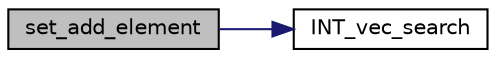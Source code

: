 digraph "set_add_element"
{
  edge [fontname="Helvetica",fontsize="10",labelfontname="Helvetica",labelfontsize="10"];
  node [fontname="Helvetica",fontsize="10",shape=record];
  rankdir="LR";
  Node3548 [label="set_add_element",height=0.2,width=0.4,color="black", fillcolor="grey75", style="filled", fontcolor="black"];
  Node3548 -> Node3549 [color="midnightblue",fontsize="10",style="solid",fontname="Helvetica"];
  Node3549 [label="INT_vec_search",height=0.2,width=0.4,color="black", fillcolor="white", style="filled",URL="$d5/de2/foundations_2data__structures_2data__structures_8h.html#ad103ef2316a1f671bdb68fd9cd9ba945"];
}
